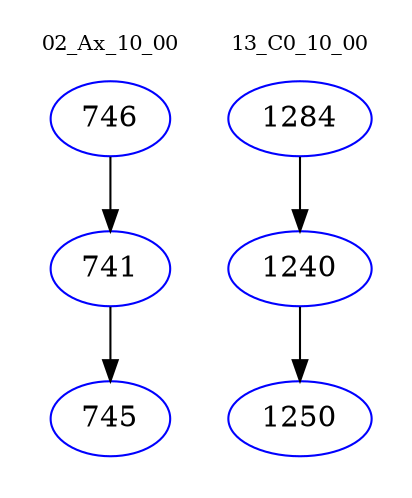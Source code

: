 digraph{
subgraph cluster_0 {
color = white
label = "02_Ax_10_00";
fontsize=10;
T0_746 [label="746", color="blue"]
T0_746 -> T0_741 [color="black"]
T0_741 [label="741", color="blue"]
T0_741 -> T0_745 [color="black"]
T0_745 [label="745", color="blue"]
}
subgraph cluster_1 {
color = white
label = "13_C0_10_00";
fontsize=10;
T1_1284 [label="1284", color="blue"]
T1_1284 -> T1_1240 [color="black"]
T1_1240 [label="1240", color="blue"]
T1_1240 -> T1_1250 [color="black"]
T1_1250 [label="1250", color="blue"]
}
}
